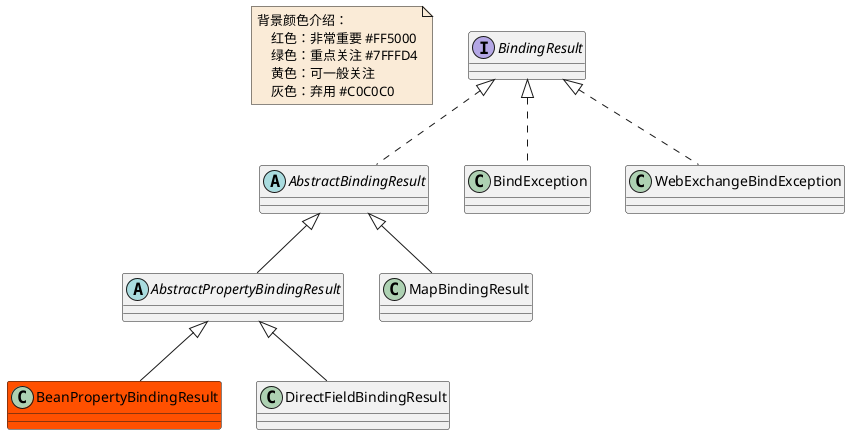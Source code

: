 @startuml

note  as N1 #FAEBD7
    背景颜色介绍：
        红色：非常重要 #FF5000
        绿色：重点关注 #7FFFD4
        黄色：可一般关注
        灰色：弃用 #C0C0C0
end note


interface BindingResult
abstract class AbstractBindingResult
abstract class AbstractPropertyBindingResult
class BeanPropertyBindingResult #FF5000
class BindException
class DirectFieldBindingResult
class MapBindingResult
class WebExchangeBindException



AbstractBindingResult <|-- AbstractPropertyBindingResult
AbstractBindingResult <|-- MapBindingResult


AbstractPropertyBindingResult <|-- BeanPropertyBindingResult
AbstractPropertyBindingResult <|-- DirectFieldBindingResult


BindingResult <|.. AbstractBindingResult
BindingResult <|.. BindException
BindingResult <|.. WebExchangeBindException


@enduml